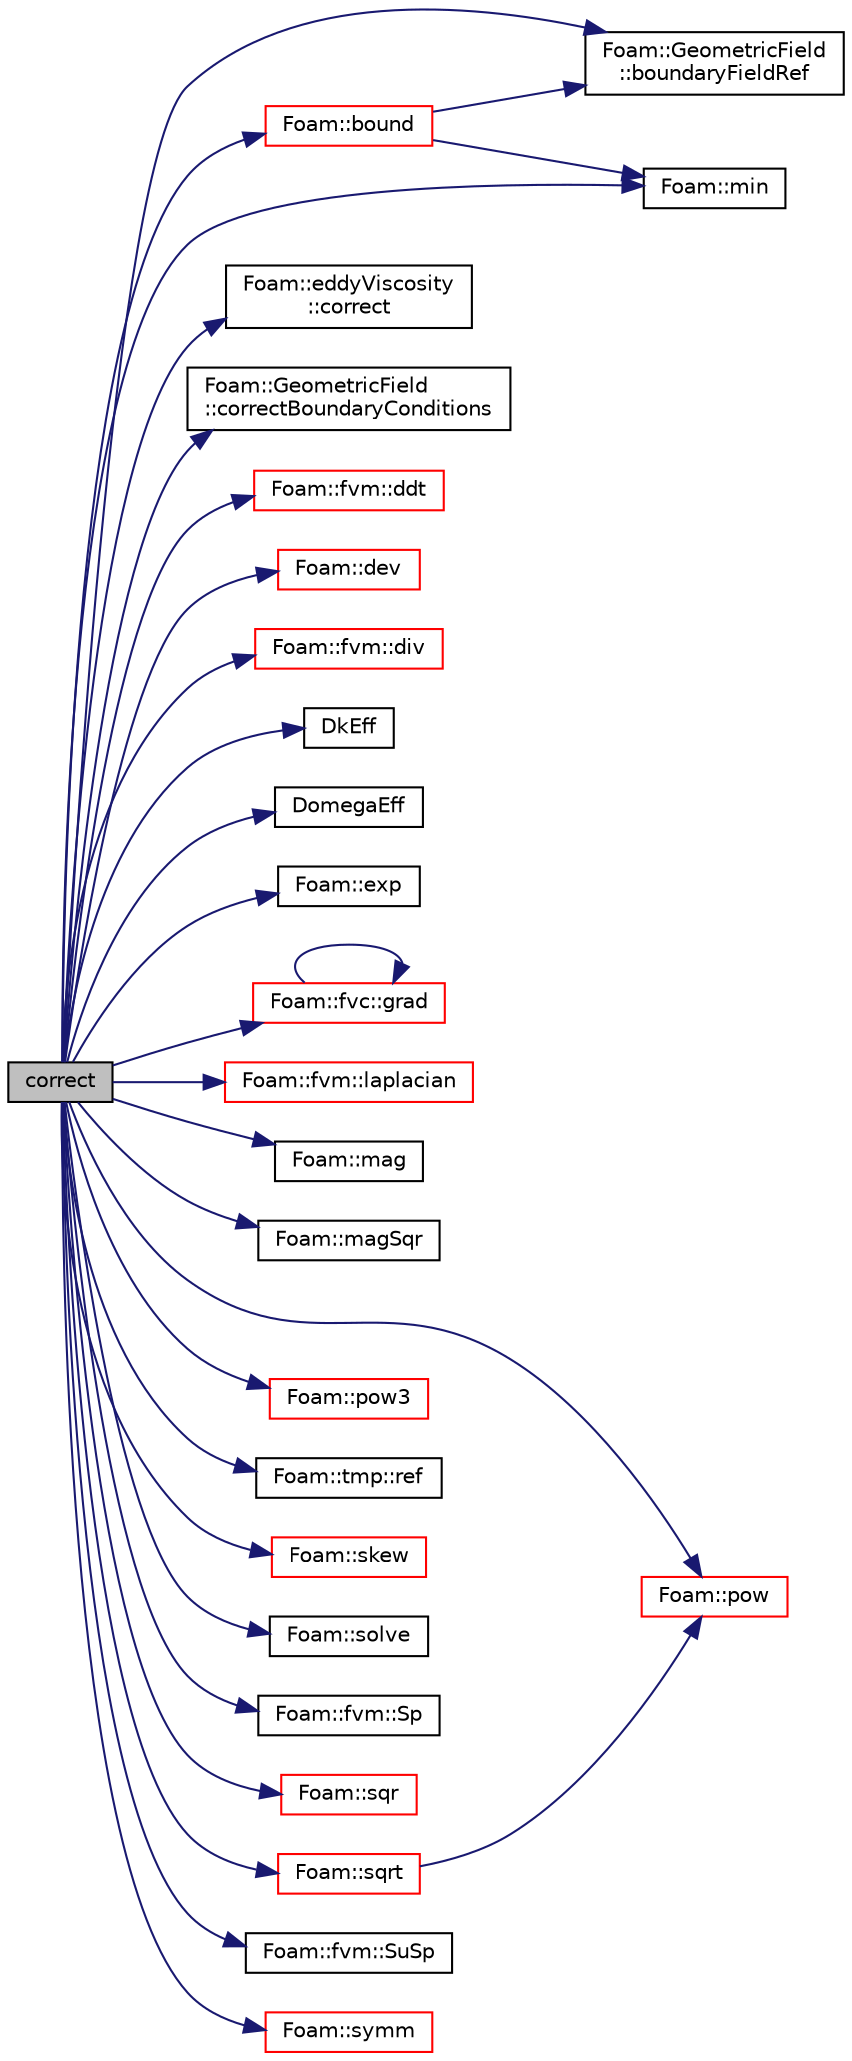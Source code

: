 digraph "correct"
{
  bgcolor="transparent";
  edge [fontname="Helvetica",fontsize="10",labelfontname="Helvetica",labelfontsize="10"];
  node [fontname="Helvetica",fontsize="10",shape=record];
  rankdir="LR";
  Node997 [label="correct",height=0.2,width=0.4,color="black", fillcolor="grey75", style="filled", fontcolor="black"];
  Node997 -> Node998 [color="midnightblue",fontsize="10",style="solid",fontname="Helvetica"];
  Node998 [label="Foam::bound",height=0.2,width=0.4,color="red",URL="$a21851.html#a334b2a2d0ce7997d360f7a018174a077",tooltip="Bound the given scalar field if it has gone unbounded. "];
  Node998 -> Node1001 [color="midnightblue",fontsize="10",style="solid",fontname="Helvetica"];
  Node1001 [label="Foam::GeometricField\l::boundaryFieldRef",height=0.2,width=0.4,color="black",URL="$a23249.html#af3831c9fea9f6ae7532a6d57cc67c959",tooltip="Return a reference to the boundary field. "];
  Node998 -> Node1196 [color="midnightblue",fontsize="10",style="solid",fontname="Helvetica"];
  Node1196 [label="Foam::min",height=0.2,width=0.4,color="black",URL="$a21851.html#a253e112ad2d56d96230ff39ea7f442dc"];
  Node997 -> Node1001 [color="midnightblue",fontsize="10",style="solid",fontname="Helvetica"];
  Node997 -> Node1308 [color="midnightblue",fontsize="10",style="solid",fontname="Helvetica"];
  Node1308 [label="Foam::eddyViscosity\l::correct",height=0.2,width=0.4,color="black",URL="$a32189.html#aa4d8a8ca44f2b13f84ba64733f6e0252",tooltip="Solve the turbulence equations and correct the turbulence viscosity. "];
  Node997 -> Node1002 [color="midnightblue",fontsize="10",style="solid",fontname="Helvetica"];
  Node1002 [label="Foam::GeometricField\l::correctBoundaryConditions",height=0.2,width=0.4,color="black",URL="$a23249.html#acaf6878ef900e593c4b20812f1b567d6",tooltip="Correct boundary field. "];
  Node997 -> Node1309 [color="midnightblue",fontsize="10",style="solid",fontname="Helvetica"];
  Node1309 [label="Foam::fvm::ddt",height=0.2,width=0.4,color="red",URL="$a21862.html#a2d88eca98ab69b84af7ddb96e35f5a44"];
  Node997 -> Node1310 [color="midnightblue",fontsize="10",style="solid",fontname="Helvetica"];
  Node1310 [label="Foam::dev",height=0.2,width=0.4,color="red",URL="$a21851.html#a042ede1d98e91923a7cc5e14e9f86854"];
  Node997 -> Node1311 [color="midnightblue",fontsize="10",style="solid",fontname="Helvetica"];
  Node1311 [label="Foam::fvm::div",height=0.2,width=0.4,color="red",URL="$a21862.html#a058dd4757c11ae656c8d576632b33d25"];
  Node997 -> Node1320 [color="midnightblue",fontsize="10",style="solid",fontname="Helvetica"];
  Node1320 [label="DkEff",height=0.2,width=0.4,color="black",URL="$a32057.html#ae6ab9533bfa95409355a40c2cd864da4",tooltip="Return the effective diffusivity for k. "];
  Node997 -> Node1321 [color="midnightblue",fontsize="10",style="solid",fontname="Helvetica"];
  Node1321 [label="DomegaEff",height=0.2,width=0.4,color="black",URL="$a32057.html#ad8c0501a20ba16bda1bfed5d16a87145",tooltip="Return the effective diffusivity for omega. "];
  Node997 -> Node1322 [color="midnightblue",fontsize="10",style="solid",fontname="Helvetica"];
  Node1322 [label="Foam::exp",height=0.2,width=0.4,color="black",URL="$a21851.html#a12bca6c677fcf0977532179c3cb9bb89"];
  Node997 -> Node1323 [color="midnightblue",fontsize="10",style="solid",fontname="Helvetica"];
  Node1323 [label="Foam::fvc::grad",height=0.2,width=0.4,color="red",URL="$a21861.html#a7c00ec90ecc15ed3005255e42c52827a"];
  Node1323 -> Node1323 [color="midnightblue",fontsize="10",style="solid",fontname="Helvetica"];
  Node997 -> Node1325 [color="midnightblue",fontsize="10",style="solid",fontname="Helvetica"];
  Node1325 [label="Foam::fvm::laplacian",height=0.2,width=0.4,color="red",URL="$a21862.html#a05679b154654e47e9f1e2fbd2bc0bae0"];
  Node997 -> Node1102 [color="midnightblue",fontsize="10",style="solid",fontname="Helvetica"];
  Node1102 [label="Foam::mag",height=0.2,width=0.4,color="black",URL="$a21851.html#a929da2a3fdcf3dacbbe0487d3a330dae"];
  Node997 -> Node1326 [color="midnightblue",fontsize="10",style="solid",fontname="Helvetica"];
  Node1326 [label="Foam::magSqr",height=0.2,width=0.4,color="black",URL="$a21851.html#ae6fff2c6981e6d9618aa5038e69def6e"];
  Node997 -> Node1196 [color="midnightblue",fontsize="10",style="solid",fontname="Helvetica"];
  Node997 -> Node1054 [color="midnightblue",fontsize="10",style="solid",fontname="Helvetica"];
  Node1054 [label="Foam::pow",height=0.2,width=0.4,color="red",URL="$a21851.html#a7500c8e9d27a442adc75e287de074c7c"];
  Node997 -> Node1327 [color="midnightblue",fontsize="10",style="solid",fontname="Helvetica"];
  Node1327 [label="Foam::pow3",height=0.2,width=0.4,color="red",URL="$a21851.html#a2e8f5d970ee4fb466536c3c46bae91fe"];
  Node997 -> Node1009 [color="midnightblue",fontsize="10",style="solid",fontname="Helvetica"];
  Node1009 [label="Foam::tmp::ref",height=0.2,width=0.4,color="black",URL="$a27077.html#aeaf81e641282874cef07f5b808efc83b",tooltip="Return non-const reference or generate a fatal error. "];
  Node997 -> Node1328 [color="midnightblue",fontsize="10",style="solid",fontname="Helvetica"];
  Node1328 [label="Foam::skew",height=0.2,width=0.4,color="red",URL="$a21851.html#aec5060dc82b7727c5935153aa048b2c1"];
  Node997 -> Node1329 [color="midnightblue",fontsize="10",style="solid",fontname="Helvetica"];
  Node1329 [label="Foam::solve",height=0.2,width=0.4,color="black",URL="$a21851.html#a8d0243cca6dbaab978da0126875aa319",tooltip="Solve returning the solution statistics given convergence tolerance. "];
  Node997 -> Node1330 [color="midnightblue",fontsize="10",style="solid",fontname="Helvetica"];
  Node1330 [label="Foam::fvm::Sp",height=0.2,width=0.4,color="black",URL="$a21862.html#a85d1dcca92042fd0a570c31ea79c160d"];
  Node997 -> Node1331 [color="midnightblue",fontsize="10",style="solid",fontname="Helvetica"];
  Node1331 [label="Foam::sqr",height=0.2,width=0.4,color="red",URL="$a21851.html#a277dc11c581d53826ab5090b08f3b17b"];
  Node997 -> Node1332 [color="midnightblue",fontsize="10",style="solid",fontname="Helvetica"];
  Node1332 [label="Foam::sqrt",height=0.2,width=0.4,color="red",URL="$a21851.html#a8616bd62eebf2342a80222fecb1bda71"];
  Node1332 -> Node1054 [color="midnightblue",fontsize="10",style="solid",fontname="Helvetica"];
  Node997 -> Node1333 [color="midnightblue",fontsize="10",style="solid",fontname="Helvetica"];
  Node1333 [label="Foam::fvm::SuSp",height=0.2,width=0.4,color="black",URL="$a21862.html#a834a9d42d65da7370cd7392718236dd4"];
  Node997 -> Node1334 [color="midnightblue",fontsize="10",style="solid",fontname="Helvetica"];
  Node1334 [label="Foam::symm",height=0.2,width=0.4,color="red",URL="$a21851.html#a112755faabb5ff081d7a25a936a1d3c4"];
}
